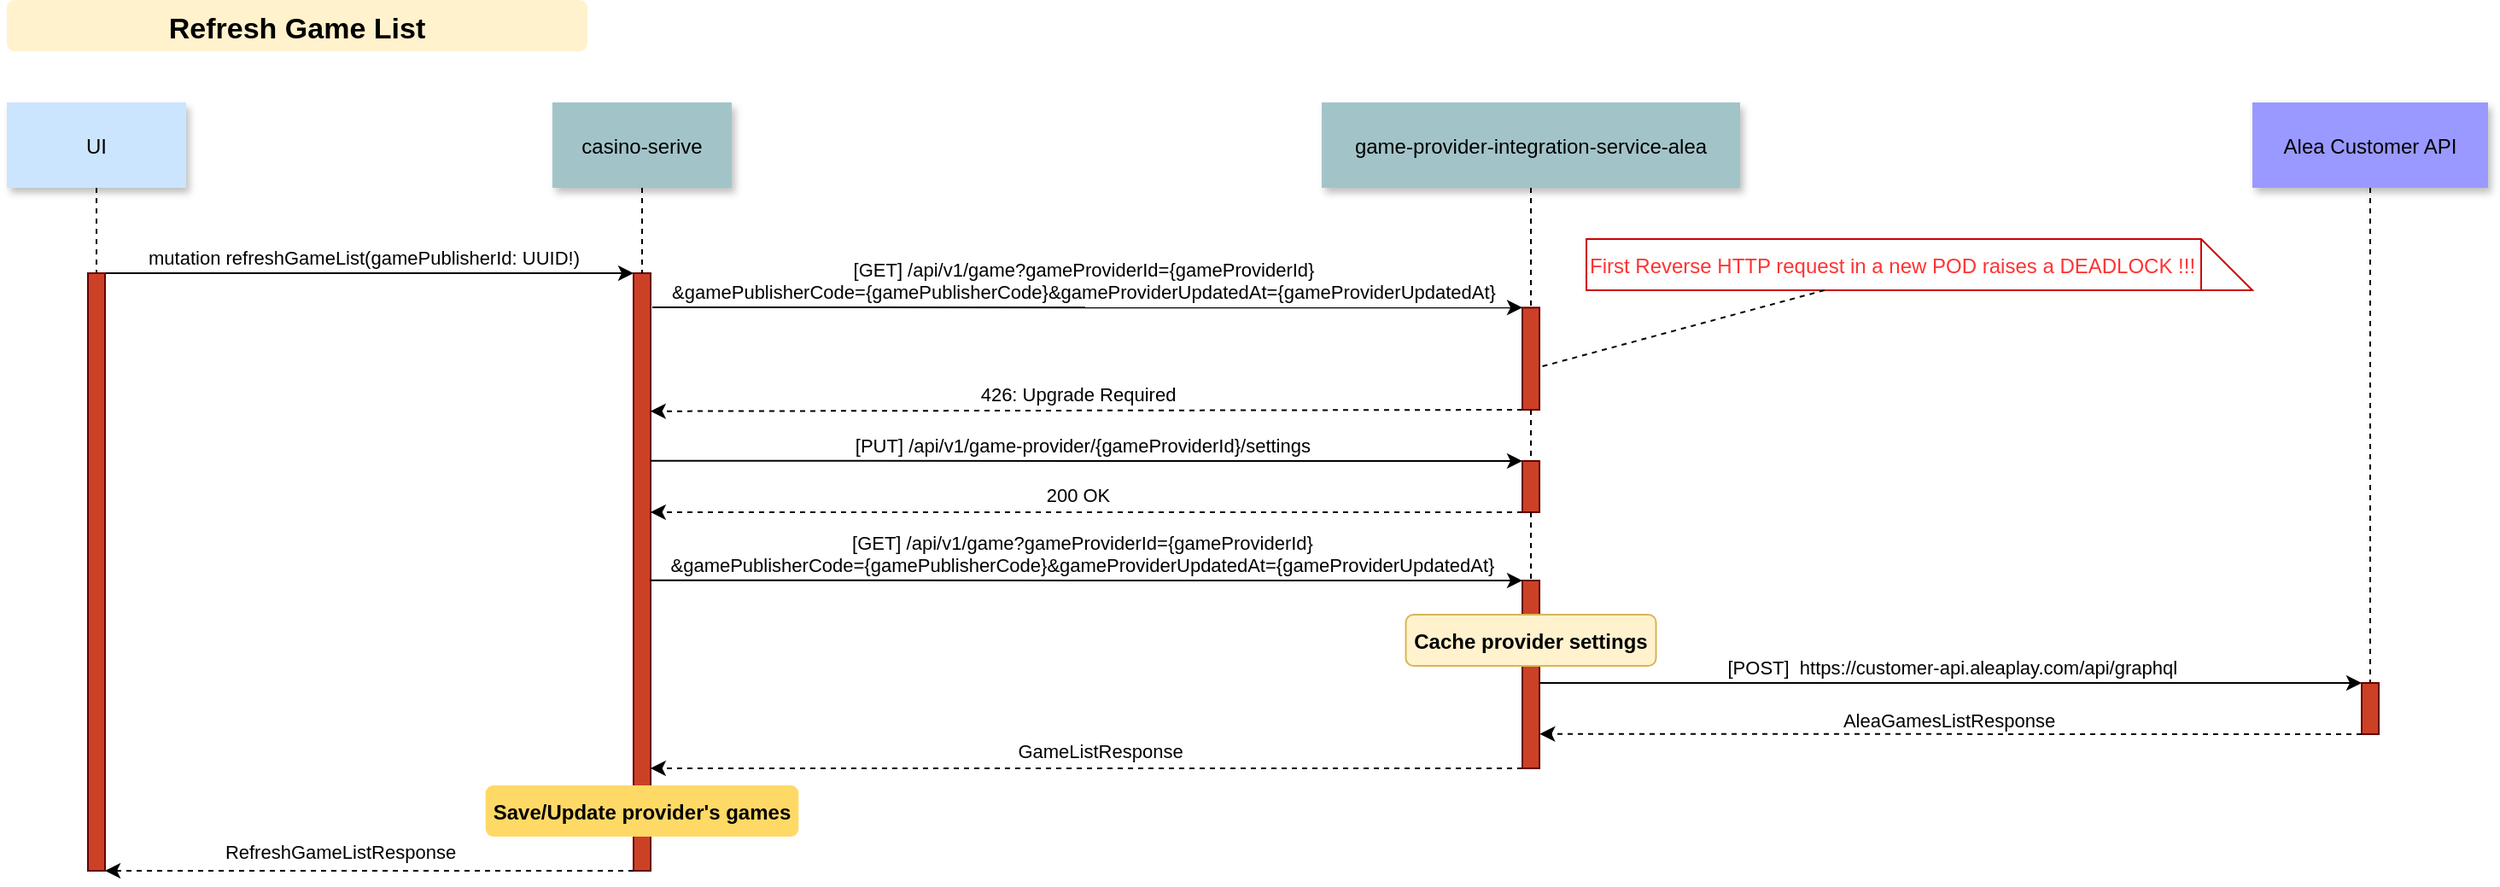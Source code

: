 <mxfile version="26.2.2">
  <diagram id="nTIT8IEXk0PCsP3ORnGq" name="Page-1">
    <mxGraphModel dx="2960" dy="901" grid="1" gridSize="10" guides="1" tooltips="1" connect="1" arrows="1" fold="1" page="1" pageScale="1" pageWidth="1600" pageHeight="900" math="0" shadow="0">
      <root>
        <mxCell id="0" />
        <mxCell id="1" parent="0" />
        <mxCell id="OT77A37p6nu8_nAFnJmF-1" value="" style="fillColor=#CC4125;strokeColor=#660000" vertex="1" parent="1">
          <mxGeometry x="-43" y="330" width="10" height="350" as="geometry" />
        </mxCell>
        <mxCell id="OT77A37p6nu8_nAFnJmF-2" value="mutation refreshGameList(gamePublisherId: UUID!)" style="edgeStyle=none;verticalLabelPosition=top;verticalAlign=bottom;labelPosition=left;align=center;entryX=0;entryY=0;entryDx=0;entryDy=0;exitX=1;exitY=0;exitDx=0;exitDy=0;" edge="1" parent="1" source="OT77A37p6nu8_nAFnJmF-29" target="OT77A37p6nu8_nAFnJmF-1">
          <mxGeometry width="100" height="100" as="geometry">
            <mxPoint x="-340" y="330" as="sourcePoint" />
            <mxPoint x="-43" y="328.5" as="targetPoint" />
            <mxPoint x="-3" as="offset" />
          </mxGeometry>
        </mxCell>
        <mxCell id="OT77A37p6nu8_nAFnJmF-3" value="casino-serive" style="shadow=1;fillColor=#A2C4C9;strokeColor=none" vertex="1" parent="1">
          <mxGeometry x="-90.5" y="230" width="105" height="50" as="geometry" />
        </mxCell>
        <mxCell id="OT77A37p6nu8_nAFnJmF-4" value="game-provider-integration-service-alea" style="shadow=1;fillColor=#A2C4C9;strokeColor=none" vertex="1" parent="1">
          <mxGeometry x="360" y="230" width="245" height="50" as="geometry" />
        </mxCell>
        <mxCell id="OT77A37p6nu8_nAFnJmF-8" value="" style="edgeStyle=none;endArrow=none;dashed=1;entryX=0.5;entryY=0;entryDx=0;entryDy=0;" edge="1" parent="1" source="OT77A37p6nu8_nAFnJmF-10" target="OT77A37p6nu8_nAFnJmF-9">
          <mxGeometry x="845.488" y="175.0" width="100" height="100" as="geometry">
            <mxPoint x="949.653" y="280" as="sourcePoint" />
            <mxPoint x="975" y="550" as="targetPoint" />
          </mxGeometry>
        </mxCell>
        <mxCell id="OT77A37p6nu8_nAFnJmF-9" value="" style="fillColor=#CC4125;strokeColor=#660000" vertex="1" parent="1">
          <mxGeometry x="969" y="570" width="10" height="30" as="geometry" />
        </mxCell>
        <mxCell id="OT77A37p6nu8_nAFnJmF-10" value="Alea Customer API" style="shadow=1;fillColor=#9999FF;strokeColor=none" vertex="1" parent="1">
          <mxGeometry x="905" y="230" width="138" height="50" as="geometry" />
        </mxCell>
        <mxCell id="OT77A37p6nu8_nAFnJmF-11" value="[POST]  https://customer-api.aleaplay.com/api/graphql" style="elbow=vertical;verticalLabelPosition=top;verticalAlign=bottom;entryX=0;entryY=0;entryDx=0;entryDy=0;exitX=1.03;exitY=0.545;exitDx=0;exitDy=0;exitPerimeter=0;" edge="1" parent="1" source="OT77A37p6nu8_nAFnJmF-40" target="OT77A37p6nu8_nAFnJmF-9">
          <mxGeometry y="74" width="100" height="100" as="geometry">
            <mxPoint x="490" y="580" as="sourcePoint" />
            <mxPoint x="985" y="580" as="targetPoint" />
            <mxPoint x="1" as="offset" />
          </mxGeometry>
        </mxCell>
        <mxCell id="OT77A37p6nu8_nAFnJmF-12" value="" style="elbow=vertical;dashed=1;verticalLabelPosition=bottom;verticalAlign=top;exitX=0;exitY=1;exitDx=0;exitDy=0;entryX=1.015;entryY=0.817;entryDx=0;entryDy=0;entryPerimeter=0;" edge="1" parent="1" source="OT77A37p6nu8_nAFnJmF-9" target="OT77A37p6nu8_nAFnJmF-40">
          <mxGeometry y="62" width="100" height="100" as="geometry">
            <mxPoint x="984.5" y="600" as="sourcePoint" />
            <mxPoint x="490" y="600" as="targetPoint" />
            <mxPoint x="-9" y="12" as="offset" />
          </mxGeometry>
        </mxCell>
        <mxCell id="OT77A37p6nu8_nAFnJmF-13" value="AleaGamesListResponse" style="edgeLabel;html=1;align=center;verticalAlign=middle;resizable=0;points=[];" vertex="1" connectable="0" parent="OT77A37p6nu8_nAFnJmF-12">
          <mxGeometry relative="1" as="geometry">
            <mxPoint x="-2" y="-8" as="offset" />
          </mxGeometry>
        </mxCell>
        <mxCell id="OT77A37p6nu8_nAFnJmF-14" value="" style="edgeStyle=elbowEdgeStyle;elbow=horizontal;endArrow=none;dashed=1;exitX=0.5;exitY=1;exitDx=0;exitDy=0;entryX=0.5;entryY=0;entryDx=0;entryDy=0;" edge="1" parent="1" source="OT77A37p6nu8_nAFnJmF-3" target="OT77A37p6nu8_nAFnJmF-1">
          <mxGeometry x="-13.0" y="310" width="100" height="100" as="geometry">
            <mxPoint x="-38" y="290" as="sourcePoint" />
            <mxPoint x="-40" y="320" as="targetPoint" />
          </mxGeometry>
        </mxCell>
        <mxCell id="OT77A37p6nu8_nAFnJmF-17" value="Refresh Game List" style="rounded=1;fontStyle=1;fillColor=#FFF2CC;strokeColor=none;fontSize=17;" vertex="1" parent="1">
          <mxGeometry x="-410" y="170" width="340" height="30" as="geometry" />
        </mxCell>
        <mxCell id="OT77A37p6nu8_nAFnJmF-18" value="[GET] /api/v1/game?gameProviderId={gameProviderId}&#xa;&amp;gamePublisherCode={gamePublisherCode}&amp;gameProviderUpdatedAt={gameProviderUpdatedAt}" style="edgeStyle=none;verticalLabelPosition=top;verticalAlign=bottom;labelBackgroundColor=default;entryX=0;entryY=0;entryDx=0;entryDy=0;" edge="1" parent="1" target="OT77A37p6nu8_nAFnJmF-33">
          <mxGeometry width="100" height="100" as="geometry">
            <mxPoint x="-32" y="350" as="sourcePoint" />
            <mxPoint x="400" y="350" as="targetPoint" />
            <mxPoint x="-2" as="offset" />
          </mxGeometry>
        </mxCell>
        <mxCell id="OT77A37p6nu8_nAFnJmF-20" value="" style="edgeStyle=elbowEdgeStyle;elbow=vertical;dashed=1;verticalLabelPosition=bottom;verticalAlign=top;entryX=0.989;entryY=0.828;entryDx=0;entryDy=0;entryPerimeter=0;exitX=0;exitY=1;exitDx=0;exitDy=0;" edge="1" parent="1" source="OT77A37p6nu8_nAFnJmF-40" target="OT77A37p6nu8_nAFnJmF-1">
          <mxGeometry x="-66.5" y="434.338" width="100" height="100" as="geometry">
            <mxPoint x="470" y="620" as="sourcePoint" />
            <mxPoint x="-20" y="620" as="targetPoint" />
            <Array as="points" />
          </mxGeometry>
        </mxCell>
        <mxCell id="OT77A37p6nu8_nAFnJmF-21" value="GameListResponse" style="edgeLabel;html=1;align=center;verticalAlign=middle;resizable=0;points=[];" vertex="1" connectable="0" parent="OT77A37p6nu8_nAFnJmF-20">
          <mxGeometry relative="1" as="geometry">
            <mxPoint x="8" y="-10" as="offset" />
          </mxGeometry>
        </mxCell>
        <mxCell id="OT77A37p6nu8_nAFnJmF-22" value="" style="edgeStyle=elbowEdgeStyle;elbow=vertical;dashed=1;verticalLabelPosition=bottom;verticalAlign=top;exitX=0;exitY=1;exitDx=0;exitDy=0;entryX=1;entryY=1;entryDx=0;entryDy=0;" edge="1" parent="1" source="OT77A37p6nu8_nAFnJmF-1" target="OT77A37p6nu8_nAFnJmF-29">
          <mxGeometry x="-528" y="487.668" width="100" height="100" as="geometry">
            <mxPoint x="-60" y="680" as="sourcePoint" />
            <mxPoint x="-330" y="670" as="targetPoint" />
            <Array as="points" />
          </mxGeometry>
        </mxCell>
        <mxCell id="OT77A37p6nu8_nAFnJmF-23" value="RefreshGameListResponse" style="edgeLabel;html=1;align=center;verticalAlign=middle;resizable=0;points=[];" vertex="1" connectable="0" parent="OT77A37p6nu8_nAFnJmF-22">
          <mxGeometry relative="1" as="geometry">
            <mxPoint x="-17" y="-11" as="offset" />
          </mxGeometry>
        </mxCell>
        <mxCell id="OT77A37p6nu8_nAFnJmF-24" value="First Reverse HTTP request in a new POD raises a DEADLOCK !!!" style="shape=note;align=left;strokeColor=#CC0000;fontColor=#FF3333;" vertex="1" parent="1">
          <mxGeometry x="515" y="310" width="390" height="30" as="geometry" />
        </mxCell>
        <mxCell id="OT77A37p6nu8_nAFnJmF-25" value="" style="ellipse;fillColor=none" vertex="1" parent="1">
          <mxGeometry x="477.5" y="380.004" width="10.0" height="10" as="geometry" />
        </mxCell>
        <mxCell id="OT77A37p6nu8_nAFnJmF-26" value="" style="edgeStyle=none;endArrow=none;dashed=1;entryX=1;entryY=0.5;entryDx=0;entryDy=0;" edge="1" parent="1" source="OT77A37p6nu8_nAFnJmF-24" target="OT77A37p6nu8_nAFnJmF-25">
          <mxGeometry x="1040" y="190" width="100" height="100" as="geometry">
            <mxPoint x="861.642" y="460" as="sourcePoint" />
            <mxPoint x="780.788" y="497.296" as="targetPoint" />
          </mxGeometry>
        </mxCell>
        <mxCell id="OT77A37p6nu8_nAFnJmF-27" value="UI" style="shadow=1;fillColor=#CCE5FF;strokeColor=none" vertex="1" parent="1">
          <mxGeometry x="-410" y="230" width="105" height="50" as="geometry" />
        </mxCell>
        <mxCell id="OT77A37p6nu8_nAFnJmF-28" value="" style="edgeStyle=elbowEdgeStyle;elbow=horizontal;endArrow=none;dashed=1;exitX=0.5;exitY=1;exitDx=0;exitDy=0;entryX=0.5;entryY=0;entryDx=0;entryDy=0;" edge="1" parent="1" source="OT77A37p6nu8_nAFnJmF-27" target="OT77A37p6nu8_nAFnJmF-29">
          <mxGeometry x="-332.53" y="300" width="100" height="100" as="geometry">
            <mxPoint x="-358" y="290" as="sourcePoint" />
            <mxPoint x="-358" y="310" as="targetPoint" />
          </mxGeometry>
        </mxCell>
        <mxCell id="OT77A37p6nu8_nAFnJmF-29" value="" style="fillColor=#CC4125;strokeColor=#660000" vertex="1" parent="1">
          <mxGeometry x="-362.5" y="330" width="10" height="350" as="geometry" />
        </mxCell>
        <mxCell id="OT77A37p6nu8_nAFnJmF-30" value="Save/Update provider&#39;s games" style="rounded=1;fontStyle=1;fillColor=#FFD966;strokeColor=none" vertex="1" parent="1">
          <mxGeometry x="-129.66" y="630" width="183.31" height="30" as="geometry" />
        </mxCell>
        <mxCell id="OT77A37p6nu8_nAFnJmF-35" value="" style="elbow=vertical;dashed=1;verticalLabelPosition=bottom;verticalAlign=top;exitX=0;exitY=1;exitDx=0;exitDy=0;entryX=0.99;entryY=0.231;entryDx=0;entryDy=0;entryPerimeter=0;" edge="1" parent="1" source="OT77A37p6nu8_nAFnJmF-33" target="OT77A37p6nu8_nAFnJmF-1">
          <mxGeometry x="-69.5" y="262.338" width="100" height="100" as="geometry">
            <mxPoint x="470" y="430" as="sourcePoint" />
            <mxPoint x="-33" y="430" as="targetPoint" />
          </mxGeometry>
        </mxCell>
        <mxCell id="OT77A37p6nu8_nAFnJmF-36" value="426: Upgrade Required" style="edgeLabel;html=1;align=center;verticalAlign=middle;resizable=0;points=[];" vertex="1" connectable="0" parent="OT77A37p6nu8_nAFnJmF-35">
          <mxGeometry relative="1" as="geometry">
            <mxPoint x="-5" y="-10" as="offset" />
          </mxGeometry>
        </mxCell>
        <mxCell id="OT77A37p6nu8_nAFnJmF-37" value="[PUT] /api/v1/game-provider/{gameProviderId}/settings" style="edgeStyle=none;verticalLabelPosition=top;verticalAlign=bottom;labelBackgroundColor=default;entryX=0;entryY=0;entryDx=0;entryDy=0;exitX=0.99;exitY=0.314;exitDx=0;exitDy=0;exitPerimeter=0;" edge="1" parent="1" source="OT77A37p6nu8_nAFnJmF-1" target="OT77A37p6nu8_nAFnJmF-34">
          <mxGeometry x="-3" y="100" width="100" height="100" as="geometry">
            <mxPoint x="-20" y="450" as="sourcePoint" />
            <mxPoint x="412.5" y="450.17" as="targetPoint" />
            <mxPoint x="-2" as="offset" />
          </mxGeometry>
        </mxCell>
        <mxCell id="OT77A37p6nu8_nAFnJmF-38" value="" style="elbow=vertical;dashed=1;verticalLabelPosition=bottom;verticalAlign=top;exitX=0;exitY=1;exitDx=0;exitDy=0;entryX=0.989;entryY=0.4;entryDx=0;entryDy=0;entryPerimeter=0;" edge="1" parent="1" source="OT77A37p6nu8_nAFnJmF-34" target="OT77A37p6nu8_nAFnJmF-1">
          <mxGeometry x="-74.5" y="302.838" width="100" height="100" as="geometry">
            <mxPoint x="469" y="474.5" as="sourcePoint" />
            <mxPoint x="-20" y="470" as="targetPoint" />
          </mxGeometry>
        </mxCell>
        <mxCell id="OT77A37p6nu8_nAFnJmF-39" value="200 OK" style="edgeLabel;html=1;align=center;verticalAlign=middle;resizable=0;points=[];" vertex="1" connectable="0" parent="OT77A37p6nu8_nAFnJmF-38">
          <mxGeometry relative="1" as="geometry">
            <mxPoint x="-5" y="-10" as="offset" />
          </mxGeometry>
        </mxCell>
        <mxCell id="OT77A37p6nu8_nAFnJmF-40" value="" style="fillColor=#CC4125;strokeColor=#660000;container=0;" vertex="1" parent="1">
          <mxGeometry x="477.5" y="510" width="10" height="110" as="geometry" />
        </mxCell>
        <mxCell id="OT77A37p6nu8_nAFnJmF-41" value="" style="edgeStyle=none;endArrow=none;dashed=1;entryX=0.5;entryY=0;entryDx=0;entryDy=0;exitX=0.5;exitY=1;exitDx=0;exitDy=0;" edge="1" parent="1" source="OT77A37p6nu8_nAFnJmF-4" target="OT77A37p6nu8_nAFnJmF-33">
          <mxGeometry x="272.335" y="165" width="100" height="100" as="geometry">
            <mxPoint x="483" y="290" as="sourcePoint" />
            <mxPoint x="483" y="470" as="targetPoint" />
          </mxGeometry>
        </mxCell>
        <mxCell id="OT77A37p6nu8_nAFnJmF-42" value="[GET] /api/v1/game?gameProviderId={gameProviderId}&#xa;&amp;gamePublisherCode={gamePublisherCode}&amp;gameProviderUpdatedAt={gameProviderUpdatedAt}" style="edgeStyle=none;verticalLabelPosition=top;verticalAlign=bottom;labelBackgroundColor=default;entryX=0;entryY=0;entryDx=0;entryDy=0;exitX=0.947;exitY=0.514;exitDx=0;exitDy=0;exitPerimeter=0;" edge="1" parent="1" source="OT77A37p6nu8_nAFnJmF-1" target="OT77A37p6nu8_nAFnJmF-40">
          <mxGeometry width="100" height="100" as="geometry">
            <mxPoint x="-20" y="505" as="sourcePoint" />
            <mxPoint x="440" y="510" as="targetPoint" />
            <mxPoint x="-2" as="offset" />
          </mxGeometry>
        </mxCell>
        <mxCell id="OT77A37p6nu8_nAFnJmF-43" value="Cache provider settings" style="rounded=1;fontStyle=1;fillColor=#fff2cc;strokeColor=#d6b656;" vertex="1" parent="1">
          <mxGeometry x="409.25" y="530" width="146.5" height="30" as="geometry" />
        </mxCell>
        <mxCell id="OT77A37p6nu8_nAFnJmF-33" value="" style="fillColor=#CC4125;strokeColor=#660000;flipH=1;flipV=1;" vertex="1" parent="1">
          <mxGeometry x="477.5" y="350.17" width="10" height="59.83" as="geometry" />
        </mxCell>
        <mxCell id="OT77A37p6nu8_nAFnJmF-34" value="" style="fillColor=#CC4125;strokeColor=#660000;noLabel=0;" vertex="1" parent="1">
          <mxGeometry x="477.5" y="440" width="10" height="30" as="geometry" />
        </mxCell>
        <mxCell id="J6T_j5SKnzM4un4b499r-2" value="" style="edgeStyle=none;endArrow=none;dashed=1;entryX=0.5;entryY=0;entryDx=0;entryDy=0;exitX=0.5;exitY=1;exitDx=0;exitDy=0;" edge="1" parent="1" source="OT77A37p6nu8_nAFnJmF-33" target="OT77A37p6nu8_nAFnJmF-34">
          <mxGeometry x="272.335" y="165" width="100" height="100" as="geometry">
            <mxPoint x="500" y="410" as="sourcePoint" />
            <mxPoint x="500" y="480" as="targetPoint" />
          </mxGeometry>
        </mxCell>
        <mxCell id="J6T_j5SKnzM4un4b499r-4" value="" style="edgeStyle=none;endArrow=none;dashed=1;entryX=0.5;entryY=0;entryDx=0;entryDy=0;exitX=0.5;exitY=1;exitDx=0;exitDy=0;" edge="1" parent="1" source="OT77A37p6nu8_nAFnJmF-34" target="OT77A37p6nu8_nAFnJmF-40">
          <mxGeometry x="272.335" y="165" width="100" height="100" as="geometry">
            <mxPoint x="500" y="440" as="sourcePoint" />
            <mxPoint x="500" y="510" as="targetPoint" />
          </mxGeometry>
        </mxCell>
      </root>
    </mxGraphModel>
  </diagram>
</mxfile>
